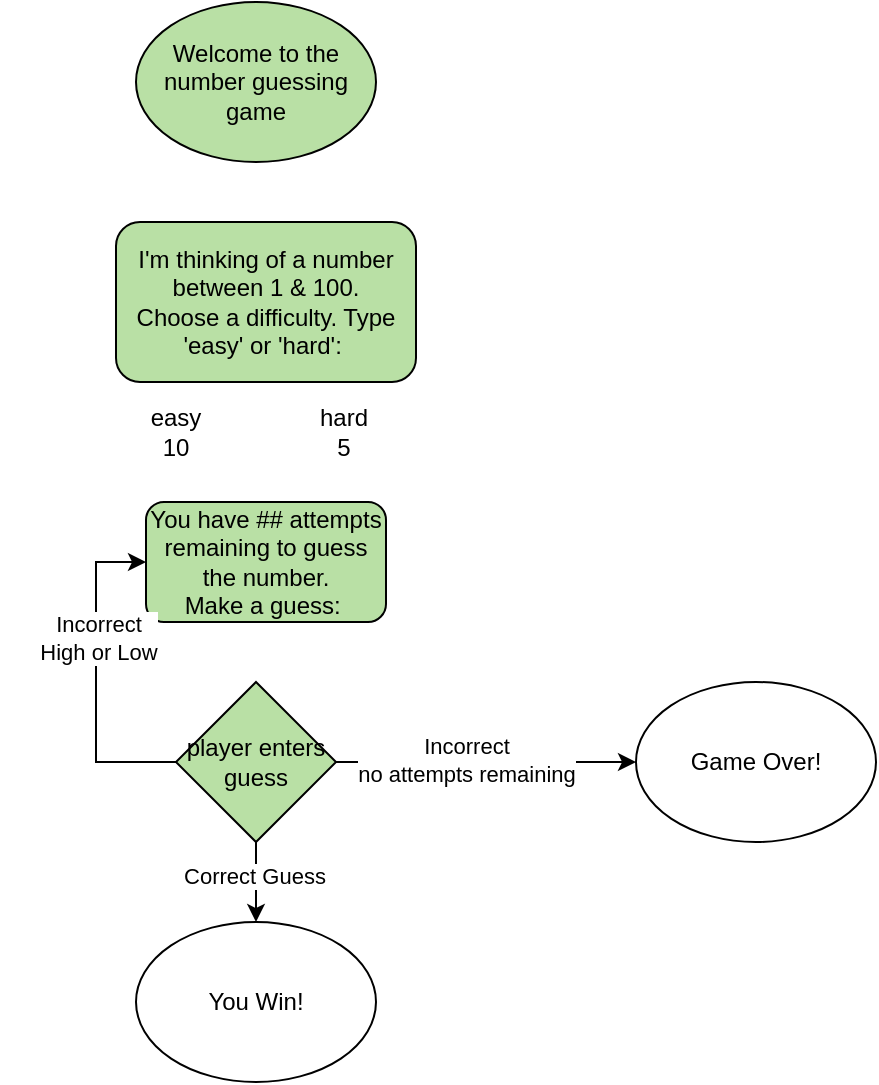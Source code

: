 <mxfile version="15.7.3" type="github">
  <diagram id="prtHgNgQTEPvFCAcTncT" name="Page-1">
    <mxGraphModel dx="1005" dy="479" grid="1" gridSize="10" guides="1" tooltips="1" connect="1" arrows="1" fold="1" page="1" pageScale="1" pageWidth="827" pageHeight="1169" math="0" shadow="0">
      <root>
        <mxCell id="0" />
        <mxCell id="1" parent="0" />
        <mxCell id="YSiVEPPP_hZr2H8CbrOg-2" value="Welcome to the number guessing game" style="ellipse;whiteSpace=wrap;html=1;fillColor=#B9E0A5;" vertex="1" parent="1">
          <mxGeometry x="340" y="20" width="120" height="80" as="geometry" />
        </mxCell>
        <mxCell id="YSiVEPPP_hZr2H8CbrOg-3" value="I&#39;m thinking of a number between 1 &amp;amp; 100.&lt;br&gt;Choose a difficulty. Type &#39;easy&#39; or &#39;hard&#39;:&amp;nbsp;" style="rounded=1;whiteSpace=wrap;html=1;fillColor=#B9E0A5;" vertex="1" parent="1">
          <mxGeometry x="330" y="130" width="150" height="80" as="geometry" />
        </mxCell>
        <mxCell id="YSiVEPPP_hZr2H8CbrOg-4" value="hard&lt;br&gt;5" style="text;html=1;strokeColor=none;fillColor=none;align=center;verticalAlign=middle;whiteSpace=wrap;rounded=0;" vertex="1" parent="1">
          <mxGeometry x="414" y="220" width="60" height="30" as="geometry" />
        </mxCell>
        <mxCell id="YSiVEPPP_hZr2H8CbrOg-5" value="easy&lt;br&gt;10" style="text;html=1;strokeColor=none;fillColor=none;align=center;verticalAlign=middle;whiteSpace=wrap;rounded=0;" vertex="1" parent="1">
          <mxGeometry x="330" y="220" width="60" height="30" as="geometry" />
        </mxCell>
        <mxCell id="YSiVEPPP_hZr2H8CbrOg-6" value="You have ## attempts remaining to guess the number.&lt;br&gt;Make a guess:&amp;nbsp;" style="rounded=1;whiteSpace=wrap;html=1;fillColor=#B9E0A5;" vertex="1" parent="1">
          <mxGeometry x="345" y="270" width="120" height="60" as="geometry" />
        </mxCell>
        <mxCell id="YSiVEPPP_hZr2H8CbrOg-7" value="player enters guess" style="rhombus;whiteSpace=wrap;html=1;fillColor=#B9E0A5;" vertex="1" parent="1">
          <mxGeometry x="360" y="360" width="80" height="80" as="geometry" />
        </mxCell>
        <mxCell id="YSiVEPPP_hZr2H8CbrOg-8" value="" style="endArrow=classic;html=1;rounded=0;exitX=0;exitY=0.5;exitDx=0;exitDy=0;entryX=0;entryY=0.5;entryDx=0;entryDy=0;edgeStyle=orthogonalEdgeStyle;" edge="1" parent="1" source="YSiVEPPP_hZr2H8CbrOg-7" target="YSiVEPPP_hZr2H8CbrOg-6">
          <mxGeometry width="50" height="50" relative="1" as="geometry">
            <mxPoint x="260" y="400" as="sourcePoint" />
            <mxPoint x="310" y="350" as="targetPoint" />
            <Array as="points">
              <mxPoint x="320" y="400" />
              <mxPoint x="320" y="300" />
            </Array>
          </mxGeometry>
        </mxCell>
        <mxCell id="YSiVEPPP_hZr2H8CbrOg-15" value="Incorrect&lt;br&gt;High or Low" style="edgeLabel;html=1;align=center;verticalAlign=middle;resizable=0;points=[];" vertex="1" connectable="0" parent="YSiVEPPP_hZr2H8CbrOg-8">
          <mxGeometry x="0.236" y="-1" relative="1" as="geometry">
            <mxPoint as="offset" />
          </mxGeometry>
        </mxCell>
        <mxCell id="YSiVEPPP_hZr2H8CbrOg-10" value="&lt;span style=&quot;color: rgba(0 , 0 , 0 , 0) ; font-family: monospace ; font-size: 0px&quot;&gt;%3CmxGraphModel%3E%3Croot%3E%3CmxCell%20id%3D%220%22%2F%3E%3CmxCell%20id%3D%221%22%20parent%3D%220%22%2F%3E%3CmxCell%20id%3D%222%22%20value%3D%225%22%20style%3D%22text%3Bhtml%3D1%3BstrokeColor%3Dnone%3BfillColor%3Dnone%3Balign%3Dcenter%3BverticalAlign%3Dmiddle%3BwhiteSpace%3Dwrap%3Brounded%3D0%3B%22%20vertex%3D%221%22%20parent%3D%221%22%3E%3CmxGeometry%20x%3D%22330%22%20y%3D%22220%22%20width%3D%2260%22%20height%3D%2230%22%20as%3D%22geometry%22%2F%3E%3C%2FmxCell%3E%3C%2Froot%3E%3C%2FmxGraphModel%3E&lt;/span&gt;Game Over!" style="ellipse;whiteSpace=wrap;html=1;" vertex="1" parent="1">
          <mxGeometry x="590" y="360" width="120" height="80" as="geometry" />
        </mxCell>
        <mxCell id="YSiVEPPP_hZr2H8CbrOg-12" value="You Win!" style="ellipse;whiteSpace=wrap;html=1;strokeColor=#000000;" vertex="1" parent="1">
          <mxGeometry x="340" y="480" width="120" height="80" as="geometry" />
        </mxCell>
        <mxCell id="YSiVEPPP_hZr2H8CbrOg-13" value="" style="endArrow=classic;html=1;rounded=0;entryX=0.5;entryY=0;entryDx=0;entryDy=0;" edge="1" parent="1" source="YSiVEPPP_hZr2H8CbrOg-7" target="YSiVEPPP_hZr2H8CbrOg-12">
          <mxGeometry width="50" height="50" relative="1" as="geometry">
            <mxPoint x="390" y="450" as="sourcePoint" />
            <mxPoint x="440" y="400" as="targetPoint" />
          </mxGeometry>
        </mxCell>
        <mxCell id="YSiVEPPP_hZr2H8CbrOg-14" value="Correct Guess" style="edgeLabel;html=1;align=center;verticalAlign=middle;resizable=0;points=[];" vertex="1" connectable="0" parent="YSiVEPPP_hZr2H8CbrOg-13">
          <mxGeometry x="-0.15" y="-1" relative="1" as="geometry">
            <mxPoint as="offset" />
          </mxGeometry>
        </mxCell>
        <mxCell id="YSiVEPPP_hZr2H8CbrOg-16" value="" style="endArrow=classic;html=1;rounded=0;entryX=0;entryY=0.5;entryDx=0;entryDy=0;exitX=1;exitY=0.5;exitDx=0;exitDy=0;" edge="1" parent="1" source="YSiVEPPP_hZr2H8CbrOg-7" target="YSiVEPPP_hZr2H8CbrOg-10">
          <mxGeometry width="50" height="50" relative="1" as="geometry">
            <mxPoint x="390" y="440" as="sourcePoint" />
            <mxPoint x="440" y="390" as="targetPoint" />
          </mxGeometry>
        </mxCell>
        <mxCell id="YSiVEPPP_hZr2H8CbrOg-17" value="Incorrect&lt;br&gt;no attempts remaining" style="edgeLabel;html=1;align=center;verticalAlign=middle;resizable=0;points=[];" vertex="1" connectable="0" parent="YSiVEPPP_hZr2H8CbrOg-16">
          <mxGeometry x="-0.133" y="1" relative="1" as="geometry">
            <mxPoint as="offset" />
          </mxGeometry>
        </mxCell>
        <mxCell id="YSiVEPPP_hZr2H8CbrOg-18" value="" style="endArrow=classic;html=1;rounded=1;sketch=0;fontColor=#FFFFFF;strokeColor=#FFFFFF;curved=0;" edge="1" parent="1">
          <mxGeometry width="50" height="50" relative="1" as="geometry">
            <mxPoint x="280" y="260" as="sourcePoint" />
            <mxPoint x="330" y="210" as="targetPoint" />
          </mxGeometry>
        </mxCell>
        <mxCell id="YSiVEPPP_hZr2H8CbrOg-19" value="" style="endArrow=classic;html=1;rounded=1;sketch=0;fontColor=#FFFFFF;strokeColor=#FFFFFF;curved=0;" edge="1" parent="1">
          <mxGeometry width="50" height="50" relative="1" as="geometry">
            <mxPoint x="510" y="150" as="sourcePoint" />
            <mxPoint x="560" y="100" as="targetPoint" />
          </mxGeometry>
        </mxCell>
      </root>
    </mxGraphModel>
  </diagram>
</mxfile>
